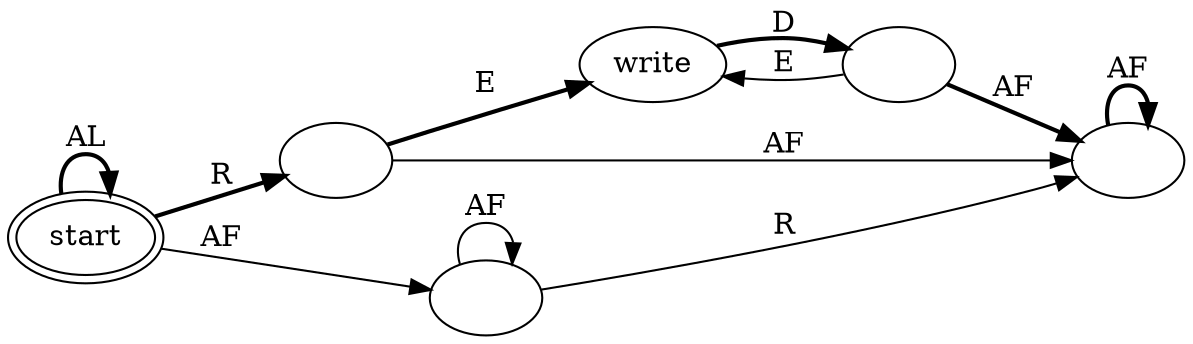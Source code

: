 digraph opgrouptransitions
{
	rankdir=LR
	"start" [label="start",peripheries=2]
	"a" [label=""]
	"b" [label="write"]
	"c" [label=""]
	"d" [label=""]
	"e" [label=""]
	"start" -> "start" [label="AL",style=bold]
	"start" -> "a" [label="R",style=bold]
	"start" -> "d" [label="AF"]
	"a" -> "b" [label="E",style=bold]
	"a" -> "e" [label="AF"]
	"b" -> "c" [label="D",style=bold]
	"c" -> "b" [label="E"]
	"c" -> "e" [label="AF",style=bold]
	"d" -> "d" [label="AF"]
	"d" -> "e" [label="R"]
	"e" -> "e" [label="AF",style=bold]
}
